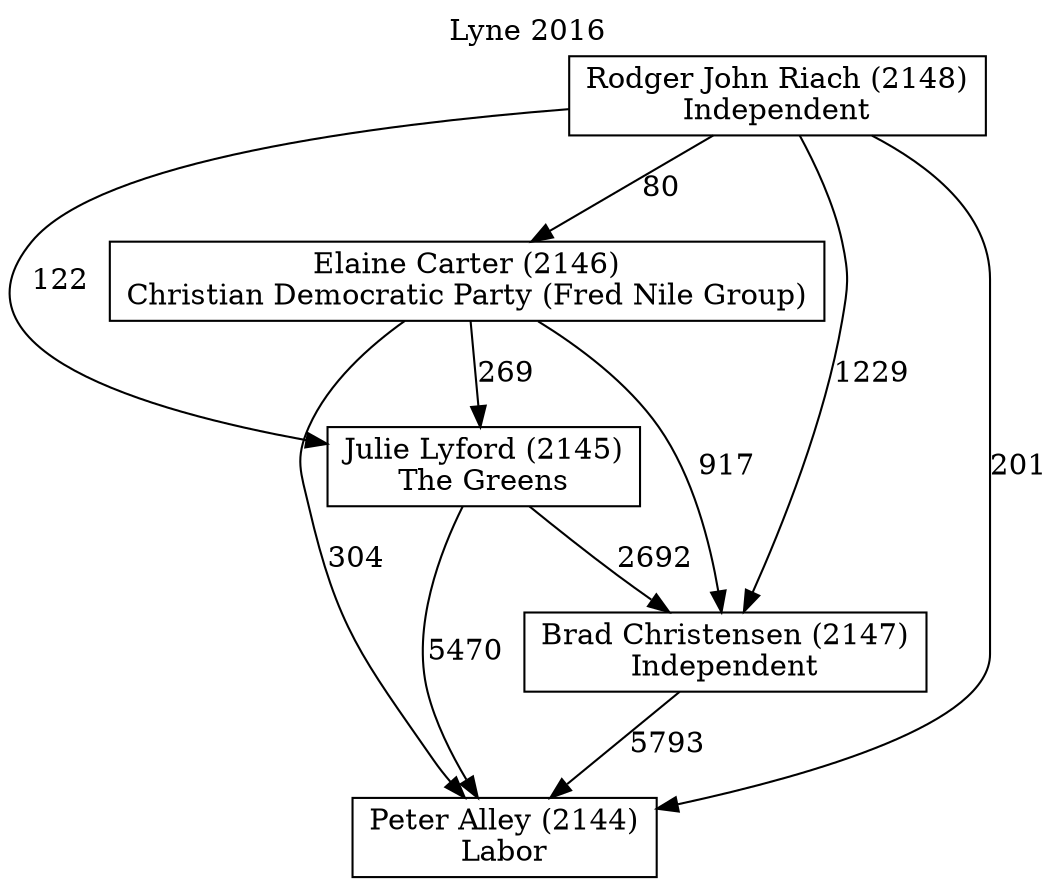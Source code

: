 // House preference flow
digraph "Peter Alley (2144)_Lyne_2016" {
	graph [label="Lyne 2016" labelloc=t mclimit=10]
	node [shape=box]
	"Brad Christensen (2147)" [label="Brad Christensen (2147)
Independent"]
	"Elaine Carter (2146)" [label="Elaine Carter (2146)
Christian Democratic Party (Fred Nile Group)"]
	"Julie Lyford (2145)" [label="Julie Lyford (2145)
The Greens"]
	"Peter Alley (2144)" [label="Peter Alley (2144)
Labor"]
	"Rodger John Riach (2148)" [label="Rodger John Riach (2148)
Independent"]
	"Brad Christensen (2147)" -> "Peter Alley (2144)" [label=5793]
	"Elaine Carter (2146)" -> "Brad Christensen (2147)" [label=917]
	"Elaine Carter (2146)" -> "Julie Lyford (2145)" [label=269]
	"Elaine Carter (2146)" -> "Peter Alley (2144)" [label=304]
	"Julie Lyford (2145)" -> "Brad Christensen (2147)" [label=2692]
	"Julie Lyford (2145)" -> "Peter Alley (2144)" [label=5470]
	"Rodger John Riach (2148)" -> "Brad Christensen (2147)" [label=1229]
	"Rodger John Riach (2148)" -> "Elaine Carter (2146)" [label=80]
	"Rodger John Riach (2148)" -> "Julie Lyford (2145)" [label=122]
	"Rodger John Riach (2148)" -> "Peter Alley (2144)" [label=201]
}
